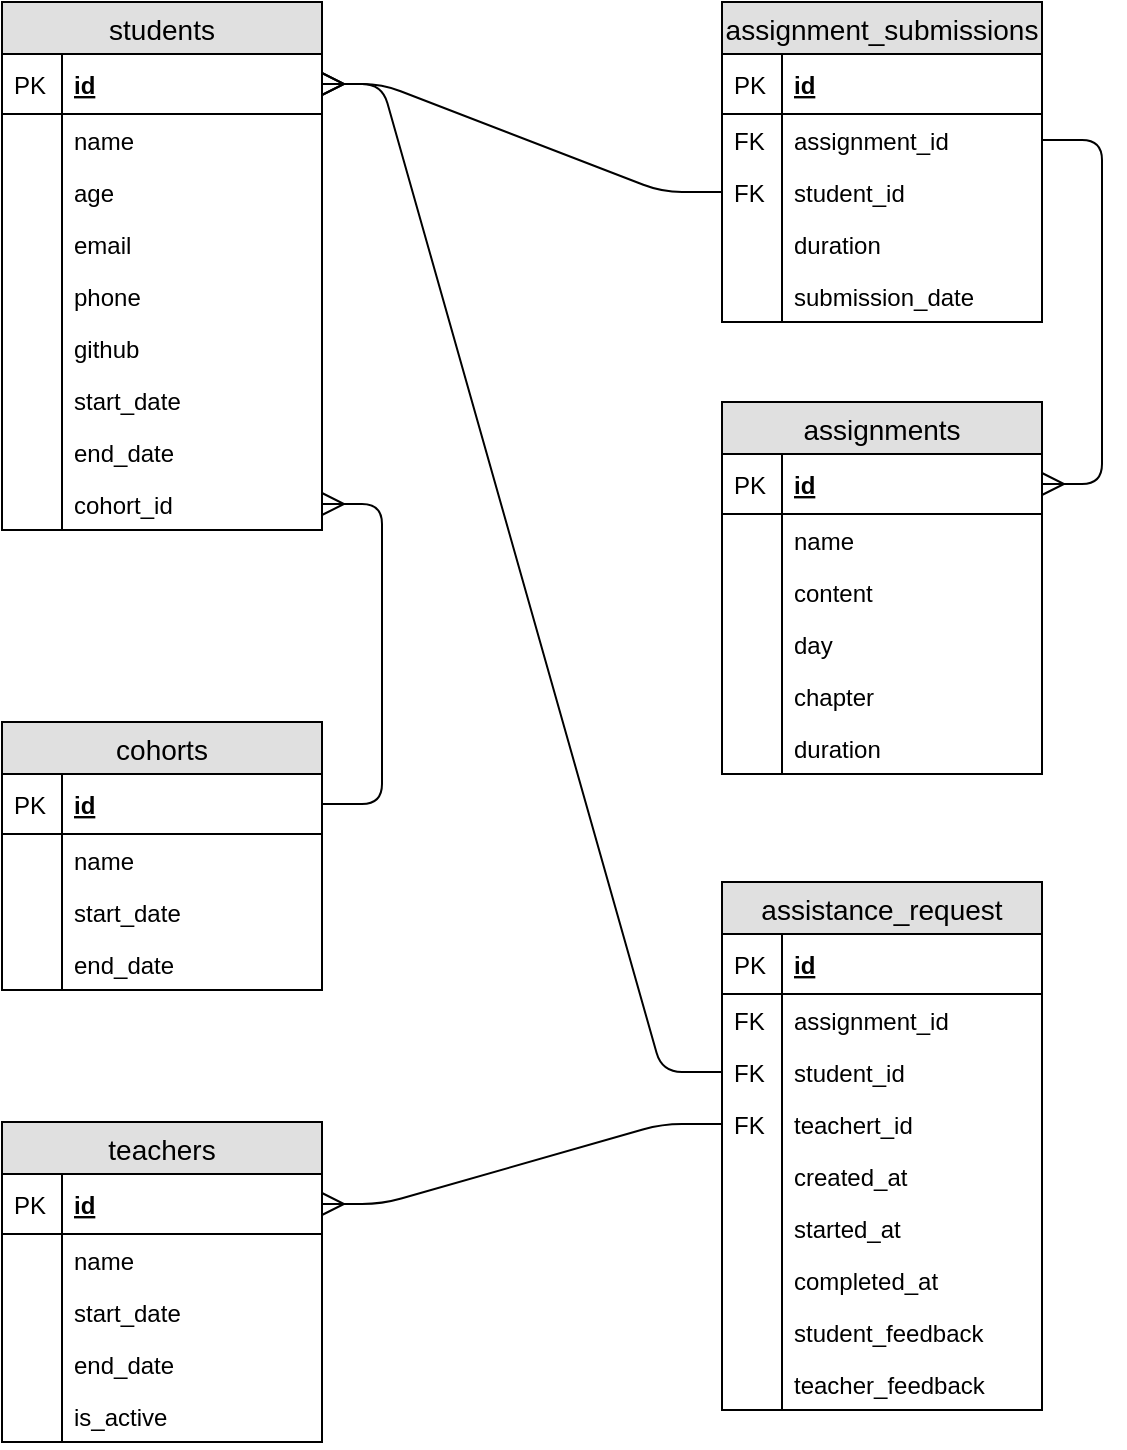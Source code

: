 <mxfile version="12.7.9" type="github"><diagram id="jnYO6TciaFrrwetjf8z1" name="Page-1"><mxGraphModel dx="1377" dy="774" grid="1" gridSize="10" guides="1" tooltips="1" connect="1" arrows="1" fold="1" page="1" pageScale="1" pageWidth="850" pageHeight="1100" math="0" shadow="0"><root><mxCell id="0"/><mxCell id="1" parent="0"/><mxCell id="robYMqr381eWGkiuXTNe-1" value="cohorts" style="swimlane;fontStyle=0;childLayout=stackLayout;horizontal=1;startSize=26;fillColor=#e0e0e0;horizontalStack=0;resizeParent=1;resizeParentMax=0;resizeLast=0;collapsible=1;marginBottom=0;swimlaneFillColor=#ffffff;align=center;fontSize=14;" vertex="1" parent="1"><mxGeometry x="80" y="440" width="160" height="134" as="geometry"/></mxCell><mxCell id="robYMqr381eWGkiuXTNe-2" value="id" style="shape=partialRectangle;top=0;left=0;right=0;bottom=1;align=left;verticalAlign=middle;fillColor=none;spacingLeft=34;spacingRight=4;overflow=hidden;rotatable=0;points=[[0,0.5],[1,0.5]];portConstraint=eastwest;dropTarget=0;fontStyle=5;fontSize=12;" vertex="1" parent="robYMqr381eWGkiuXTNe-1"><mxGeometry y="26" width="160" height="30" as="geometry"/></mxCell><mxCell id="robYMqr381eWGkiuXTNe-3" value="PK" style="shape=partialRectangle;top=0;left=0;bottom=0;fillColor=none;align=left;verticalAlign=middle;spacingLeft=4;spacingRight=4;overflow=hidden;rotatable=0;points=[];portConstraint=eastwest;part=1;fontSize=12;" vertex="1" connectable="0" parent="robYMqr381eWGkiuXTNe-2"><mxGeometry width="30" height="30" as="geometry"/></mxCell><mxCell id="robYMqr381eWGkiuXTNe-4" value="name" style="shape=partialRectangle;top=0;left=0;right=0;bottom=0;align=left;verticalAlign=top;fillColor=none;spacingLeft=34;spacingRight=4;overflow=hidden;rotatable=0;points=[[0,0.5],[1,0.5]];portConstraint=eastwest;dropTarget=0;fontSize=12;" vertex="1" parent="robYMqr381eWGkiuXTNe-1"><mxGeometry y="56" width="160" height="26" as="geometry"/></mxCell><mxCell id="robYMqr381eWGkiuXTNe-5" value="" style="shape=partialRectangle;top=0;left=0;bottom=0;fillColor=none;align=left;verticalAlign=top;spacingLeft=4;spacingRight=4;overflow=hidden;rotatable=0;points=[];portConstraint=eastwest;part=1;fontSize=12;" vertex="1" connectable="0" parent="robYMqr381eWGkiuXTNe-4"><mxGeometry width="30" height="26" as="geometry"/></mxCell><mxCell id="robYMqr381eWGkiuXTNe-6" value="start_date" style="shape=partialRectangle;top=0;left=0;right=0;bottom=0;align=left;verticalAlign=top;fillColor=none;spacingLeft=34;spacingRight=4;overflow=hidden;rotatable=0;points=[[0,0.5],[1,0.5]];portConstraint=eastwest;dropTarget=0;fontSize=12;" vertex="1" parent="robYMqr381eWGkiuXTNe-1"><mxGeometry y="82" width="160" height="26" as="geometry"/></mxCell><mxCell id="robYMqr381eWGkiuXTNe-7" value="" style="shape=partialRectangle;top=0;left=0;bottom=0;fillColor=none;align=left;verticalAlign=top;spacingLeft=4;spacingRight=4;overflow=hidden;rotatable=0;points=[];portConstraint=eastwest;part=1;fontSize=12;" vertex="1" connectable="0" parent="robYMqr381eWGkiuXTNe-6"><mxGeometry width="30" height="26" as="geometry"/></mxCell><mxCell id="robYMqr381eWGkiuXTNe-8" value="end_date" style="shape=partialRectangle;top=0;left=0;right=0;bottom=0;align=left;verticalAlign=top;fillColor=none;spacingLeft=34;spacingRight=4;overflow=hidden;rotatable=0;points=[[0,0.5],[1,0.5]];portConstraint=eastwest;dropTarget=0;fontSize=12;" vertex="1" parent="robYMqr381eWGkiuXTNe-1"><mxGeometry y="108" width="160" height="26" as="geometry"/></mxCell><mxCell id="robYMqr381eWGkiuXTNe-9" value="" style="shape=partialRectangle;top=0;left=0;bottom=0;fillColor=none;align=left;verticalAlign=top;spacingLeft=4;spacingRight=4;overflow=hidden;rotatable=0;points=[];portConstraint=eastwest;part=1;fontSize=12;" vertex="1" connectable="0" parent="robYMqr381eWGkiuXTNe-8"><mxGeometry width="30" height="26" as="geometry"/></mxCell><mxCell id="robYMqr381eWGkiuXTNe-12" value="students" style="swimlane;fontStyle=0;childLayout=stackLayout;horizontal=1;startSize=26;fillColor=#e0e0e0;horizontalStack=0;resizeParent=1;resizeParentMax=0;resizeLast=0;collapsible=1;marginBottom=0;swimlaneFillColor=#ffffff;align=center;fontSize=14;" vertex="1" parent="1"><mxGeometry x="80" y="80" width="160" height="264" as="geometry"/></mxCell><mxCell id="robYMqr381eWGkiuXTNe-13" value="id" style="shape=partialRectangle;top=0;left=0;right=0;bottom=1;align=left;verticalAlign=middle;fillColor=none;spacingLeft=34;spacingRight=4;overflow=hidden;rotatable=0;points=[[0,0.5],[1,0.5]];portConstraint=eastwest;dropTarget=0;fontStyle=5;fontSize=12;" vertex="1" parent="robYMqr381eWGkiuXTNe-12"><mxGeometry y="26" width="160" height="30" as="geometry"/></mxCell><mxCell id="robYMqr381eWGkiuXTNe-14" value="PK" style="shape=partialRectangle;top=0;left=0;bottom=0;fillColor=none;align=left;verticalAlign=middle;spacingLeft=4;spacingRight=4;overflow=hidden;rotatable=0;points=[];portConstraint=eastwest;part=1;fontSize=12;" vertex="1" connectable="0" parent="robYMqr381eWGkiuXTNe-13"><mxGeometry width="30" height="30" as="geometry"/></mxCell><mxCell id="robYMqr381eWGkiuXTNe-15" value="name" style="shape=partialRectangle;top=0;left=0;right=0;bottom=0;align=left;verticalAlign=top;fillColor=none;spacingLeft=34;spacingRight=4;overflow=hidden;rotatable=0;points=[[0,0.5],[1,0.5]];portConstraint=eastwest;dropTarget=0;fontSize=12;" vertex="1" parent="robYMqr381eWGkiuXTNe-12"><mxGeometry y="56" width="160" height="26" as="geometry"/></mxCell><mxCell id="robYMqr381eWGkiuXTNe-16" value="" style="shape=partialRectangle;top=0;left=0;bottom=0;fillColor=none;align=left;verticalAlign=top;spacingLeft=4;spacingRight=4;overflow=hidden;rotatable=0;points=[];portConstraint=eastwest;part=1;fontSize=12;" vertex="1" connectable="0" parent="robYMqr381eWGkiuXTNe-15"><mxGeometry width="30" height="26" as="geometry"/></mxCell><mxCell id="robYMqr381eWGkiuXTNe-17" value="age" style="shape=partialRectangle;top=0;left=0;right=0;bottom=0;align=left;verticalAlign=top;fillColor=none;spacingLeft=34;spacingRight=4;overflow=hidden;rotatable=0;points=[[0,0.5],[1,0.5]];portConstraint=eastwest;dropTarget=0;fontSize=12;" vertex="1" parent="robYMqr381eWGkiuXTNe-12"><mxGeometry y="82" width="160" height="26" as="geometry"/></mxCell><mxCell id="robYMqr381eWGkiuXTNe-18" value="" style="shape=partialRectangle;top=0;left=0;bottom=0;fillColor=none;align=left;verticalAlign=top;spacingLeft=4;spacingRight=4;overflow=hidden;rotatable=0;points=[];portConstraint=eastwest;part=1;fontSize=12;" vertex="1" connectable="0" parent="robYMqr381eWGkiuXTNe-17"><mxGeometry width="30" height="26" as="geometry"/></mxCell><mxCell id="robYMqr381eWGkiuXTNe-19" value="email" style="shape=partialRectangle;top=0;left=0;right=0;bottom=0;align=left;verticalAlign=top;fillColor=none;spacingLeft=34;spacingRight=4;overflow=hidden;rotatable=0;points=[[0,0.5],[1,0.5]];portConstraint=eastwest;dropTarget=0;fontSize=12;" vertex="1" parent="robYMqr381eWGkiuXTNe-12"><mxGeometry y="108" width="160" height="26" as="geometry"/></mxCell><mxCell id="robYMqr381eWGkiuXTNe-20" value="" style="shape=partialRectangle;top=0;left=0;bottom=0;fillColor=none;align=left;verticalAlign=top;spacingLeft=4;spacingRight=4;overflow=hidden;rotatable=0;points=[];portConstraint=eastwest;part=1;fontSize=12;" vertex="1" connectable="0" parent="robYMqr381eWGkiuXTNe-19"><mxGeometry width="30" height="26" as="geometry"/></mxCell><mxCell id="robYMqr381eWGkiuXTNe-67" value="phone" style="shape=partialRectangle;top=0;left=0;right=0;bottom=0;align=left;verticalAlign=top;fillColor=none;spacingLeft=34;spacingRight=4;overflow=hidden;rotatable=0;points=[[0,0.5],[1,0.5]];portConstraint=eastwest;dropTarget=0;fontSize=12;" vertex="1" parent="robYMqr381eWGkiuXTNe-12"><mxGeometry y="134" width="160" height="26" as="geometry"/></mxCell><mxCell id="robYMqr381eWGkiuXTNe-68" value="" style="shape=partialRectangle;top=0;left=0;bottom=0;fillColor=none;align=left;verticalAlign=top;spacingLeft=4;spacingRight=4;overflow=hidden;rotatable=0;points=[];portConstraint=eastwest;part=1;fontSize=12;" vertex="1" connectable="0" parent="robYMqr381eWGkiuXTNe-67"><mxGeometry width="30" height="26" as="geometry"/></mxCell><mxCell id="robYMqr381eWGkiuXTNe-69" value="github" style="shape=partialRectangle;top=0;left=0;right=0;bottom=0;align=left;verticalAlign=top;fillColor=none;spacingLeft=34;spacingRight=4;overflow=hidden;rotatable=0;points=[[0,0.5],[1,0.5]];portConstraint=eastwest;dropTarget=0;fontSize=12;" vertex="1" parent="robYMqr381eWGkiuXTNe-12"><mxGeometry y="160" width="160" height="26" as="geometry"/></mxCell><mxCell id="robYMqr381eWGkiuXTNe-70" value="" style="shape=partialRectangle;top=0;left=0;bottom=0;fillColor=none;align=left;verticalAlign=top;spacingLeft=4;spacingRight=4;overflow=hidden;rotatable=0;points=[];portConstraint=eastwest;part=1;fontSize=12;" vertex="1" connectable="0" parent="robYMqr381eWGkiuXTNe-69"><mxGeometry width="30" height="26" as="geometry"/></mxCell><mxCell id="robYMqr381eWGkiuXTNe-71" value="start_date" style="shape=partialRectangle;top=0;left=0;right=0;bottom=0;align=left;verticalAlign=top;fillColor=none;spacingLeft=34;spacingRight=4;overflow=hidden;rotatable=0;points=[[0,0.5],[1,0.5]];portConstraint=eastwest;dropTarget=0;fontSize=12;" vertex="1" parent="robYMqr381eWGkiuXTNe-12"><mxGeometry y="186" width="160" height="26" as="geometry"/></mxCell><mxCell id="robYMqr381eWGkiuXTNe-72" value="" style="shape=partialRectangle;top=0;left=0;bottom=0;fillColor=none;align=left;verticalAlign=top;spacingLeft=4;spacingRight=4;overflow=hidden;rotatable=0;points=[];portConstraint=eastwest;part=1;fontSize=12;" vertex="1" connectable="0" parent="robYMqr381eWGkiuXTNe-71"><mxGeometry width="30" height="26" as="geometry"/></mxCell><mxCell id="robYMqr381eWGkiuXTNe-73" value="end_date" style="shape=partialRectangle;top=0;left=0;right=0;bottom=0;align=left;verticalAlign=top;fillColor=none;spacingLeft=34;spacingRight=4;overflow=hidden;rotatable=0;points=[[0,0.5],[1,0.5]];portConstraint=eastwest;dropTarget=0;fontSize=12;" vertex="1" parent="robYMqr381eWGkiuXTNe-12"><mxGeometry y="212" width="160" height="26" as="geometry"/></mxCell><mxCell id="robYMqr381eWGkiuXTNe-74" value="" style="shape=partialRectangle;top=0;left=0;bottom=0;fillColor=none;align=left;verticalAlign=top;spacingLeft=4;spacingRight=4;overflow=hidden;rotatable=0;points=[];portConstraint=eastwest;part=1;fontSize=12;" vertex="1" connectable="0" parent="robYMqr381eWGkiuXTNe-73"><mxGeometry width="30" height="26" as="geometry"/></mxCell><mxCell id="robYMqr381eWGkiuXTNe-75" value="cohort_id" style="shape=partialRectangle;top=0;left=0;right=0;bottom=0;align=left;verticalAlign=top;fillColor=none;spacingLeft=34;spacingRight=4;overflow=hidden;rotatable=0;points=[[0,0.5],[1,0.5]];portConstraint=eastwest;dropTarget=0;fontSize=12;" vertex="1" parent="robYMqr381eWGkiuXTNe-12"><mxGeometry y="238" width="160" height="26" as="geometry"/></mxCell><mxCell id="robYMqr381eWGkiuXTNe-76" value="" style="shape=partialRectangle;top=0;left=0;bottom=0;fillColor=none;align=left;verticalAlign=top;spacingLeft=4;spacingRight=4;overflow=hidden;rotatable=0;points=[];portConstraint=eastwest;part=1;fontSize=12;" vertex="1" connectable="0" parent="robYMqr381eWGkiuXTNe-75"><mxGeometry width="30" height="26" as="geometry"/></mxCell><mxCell id="robYMqr381eWGkiuXTNe-23" value="assignment_submissions" style="swimlane;fontStyle=0;childLayout=stackLayout;horizontal=1;startSize=26;fillColor=#e0e0e0;horizontalStack=0;resizeParent=1;resizeParentMax=0;resizeLast=0;collapsible=1;marginBottom=0;swimlaneFillColor=#ffffff;align=center;fontSize=14;" vertex="1" parent="1"><mxGeometry x="440" y="80" width="160" height="160" as="geometry"/></mxCell><mxCell id="robYMqr381eWGkiuXTNe-24" value="id" style="shape=partialRectangle;top=0;left=0;right=0;bottom=1;align=left;verticalAlign=middle;fillColor=none;spacingLeft=34;spacingRight=4;overflow=hidden;rotatable=0;points=[[0,0.5],[1,0.5]];portConstraint=eastwest;dropTarget=0;fontStyle=5;fontSize=12;" vertex="1" parent="robYMqr381eWGkiuXTNe-23"><mxGeometry y="26" width="160" height="30" as="geometry"/></mxCell><mxCell id="robYMqr381eWGkiuXTNe-25" value="PK" style="shape=partialRectangle;top=0;left=0;bottom=0;fillColor=none;align=left;verticalAlign=middle;spacingLeft=4;spacingRight=4;overflow=hidden;rotatable=0;points=[];portConstraint=eastwest;part=1;fontSize=12;" vertex="1" connectable="0" parent="robYMqr381eWGkiuXTNe-24"><mxGeometry width="30" height="30" as="geometry"/></mxCell><mxCell id="robYMqr381eWGkiuXTNe-26" value="assignment_id" style="shape=partialRectangle;top=0;left=0;right=0;bottom=0;align=left;verticalAlign=top;fillColor=none;spacingLeft=34;spacingRight=4;overflow=hidden;rotatable=0;points=[[0,0.5],[1,0.5]];portConstraint=eastwest;dropTarget=0;fontSize=12;" vertex="1" parent="robYMqr381eWGkiuXTNe-23"><mxGeometry y="56" width="160" height="26" as="geometry"/></mxCell><mxCell id="robYMqr381eWGkiuXTNe-27" value="FK" style="shape=partialRectangle;top=0;left=0;bottom=0;fillColor=none;align=left;verticalAlign=top;spacingLeft=4;spacingRight=4;overflow=hidden;rotatable=0;points=[];portConstraint=eastwest;part=1;fontSize=12;" vertex="1" connectable="0" parent="robYMqr381eWGkiuXTNe-26"><mxGeometry width="30" height="26" as="geometry"/></mxCell><mxCell id="robYMqr381eWGkiuXTNe-28" value="student_id" style="shape=partialRectangle;top=0;left=0;right=0;bottom=0;align=left;verticalAlign=top;fillColor=none;spacingLeft=34;spacingRight=4;overflow=hidden;rotatable=0;points=[[0,0.5],[1,0.5]];portConstraint=eastwest;dropTarget=0;fontSize=12;" vertex="1" parent="robYMqr381eWGkiuXTNe-23"><mxGeometry y="82" width="160" height="26" as="geometry"/></mxCell><mxCell id="robYMqr381eWGkiuXTNe-29" value="FK" style="shape=partialRectangle;top=0;left=0;bottom=0;fillColor=none;align=left;verticalAlign=top;spacingLeft=4;spacingRight=4;overflow=hidden;rotatable=0;points=[];portConstraint=eastwest;part=1;fontSize=12;" vertex="1" connectable="0" parent="robYMqr381eWGkiuXTNe-28"><mxGeometry width="30" height="26" as="geometry"/></mxCell><mxCell id="robYMqr381eWGkiuXTNe-30" value="duration" style="shape=partialRectangle;top=0;left=0;right=0;bottom=0;align=left;verticalAlign=top;fillColor=none;spacingLeft=34;spacingRight=4;overflow=hidden;rotatable=0;points=[[0,0.5],[1,0.5]];portConstraint=eastwest;dropTarget=0;fontSize=12;" vertex="1" parent="robYMqr381eWGkiuXTNe-23"><mxGeometry y="108" width="160" height="26" as="geometry"/></mxCell><mxCell id="robYMqr381eWGkiuXTNe-31" value="" style="shape=partialRectangle;top=0;left=0;bottom=0;fillColor=none;align=left;verticalAlign=top;spacingLeft=4;spacingRight=4;overflow=hidden;rotatable=0;points=[];portConstraint=eastwest;part=1;fontSize=12;" vertex="1" connectable="0" parent="robYMqr381eWGkiuXTNe-30"><mxGeometry width="30" height="26" as="geometry"/></mxCell><mxCell id="robYMqr381eWGkiuXTNe-77" value="submission_date" style="shape=partialRectangle;top=0;left=0;right=0;bottom=0;align=left;verticalAlign=top;fillColor=none;spacingLeft=34;spacingRight=4;overflow=hidden;rotatable=0;points=[[0,0.5],[1,0.5]];portConstraint=eastwest;dropTarget=0;fontSize=12;" vertex="1" parent="robYMqr381eWGkiuXTNe-23"><mxGeometry y="134" width="160" height="26" as="geometry"/></mxCell><mxCell id="robYMqr381eWGkiuXTNe-78" value="" style="shape=partialRectangle;top=0;left=0;bottom=0;fillColor=none;align=left;verticalAlign=top;spacingLeft=4;spacingRight=4;overflow=hidden;rotatable=0;points=[];portConstraint=eastwest;part=1;fontSize=12;" vertex="1" connectable="0" parent="robYMqr381eWGkiuXTNe-77"><mxGeometry width="30" height="26" as="geometry"/></mxCell><mxCell id="robYMqr381eWGkiuXTNe-34" value="assignments" style="swimlane;fontStyle=0;childLayout=stackLayout;horizontal=1;startSize=26;fillColor=#e0e0e0;horizontalStack=0;resizeParent=1;resizeParentMax=0;resizeLast=0;collapsible=1;marginBottom=0;swimlaneFillColor=#ffffff;align=center;fontSize=14;" vertex="1" parent="1"><mxGeometry x="440" y="280" width="160" height="186" as="geometry"/></mxCell><mxCell id="robYMqr381eWGkiuXTNe-35" value="id" style="shape=partialRectangle;top=0;left=0;right=0;bottom=1;align=left;verticalAlign=middle;fillColor=none;spacingLeft=34;spacingRight=4;overflow=hidden;rotatable=0;points=[[0,0.5],[1,0.5]];portConstraint=eastwest;dropTarget=0;fontStyle=5;fontSize=12;" vertex="1" parent="robYMqr381eWGkiuXTNe-34"><mxGeometry y="26" width="160" height="30" as="geometry"/></mxCell><mxCell id="robYMqr381eWGkiuXTNe-36" value="PK" style="shape=partialRectangle;top=0;left=0;bottom=0;fillColor=none;align=left;verticalAlign=middle;spacingLeft=4;spacingRight=4;overflow=hidden;rotatable=0;points=[];portConstraint=eastwest;part=1;fontSize=12;" vertex="1" connectable="0" parent="robYMqr381eWGkiuXTNe-35"><mxGeometry width="30" height="30" as="geometry"/></mxCell><mxCell id="robYMqr381eWGkiuXTNe-37" value="name" style="shape=partialRectangle;top=0;left=0;right=0;bottom=0;align=left;verticalAlign=top;fillColor=none;spacingLeft=34;spacingRight=4;overflow=hidden;rotatable=0;points=[[0,0.5],[1,0.5]];portConstraint=eastwest;dropTarget=0;fontSize=12;" vertex="1" parent="robYMqr381eWGkiuXTNe-34"><mxGeometry y="56" width="160" height="26" as="geometry"/></mxCell><mxCell id="robYMqr381eWGkiuXTNe-38" value="" style="shape=partialRectangle;top=0;left=0;bottom=0;fillColor=none;align=left;verticalAlign=top;spacingLeft=4;spacingRight=4;overflow=hidden;rotatable=0;points=[];portConstraint=eastwest;part=1;fontSize=12;" vertex="1" connectable="0" parent="robYMqr381eWGkiuXTNe-37"><mxGeometry width="30" height="26" as="geometry"/></mxCell><mxCell id="robYMqr381eWGkiuXTNe-39" value="content" style="shape=partialRectangle;top=0;left=0;right=0;bottom=0;align=left;verticalAlign=top;fillColor=none;spacingLeft=34;spacingRight=4;overflow=hidden;rotatable=0;points=[[0,0.5],[1,0.5]];portConstraint=eastwest;dropTarget=0;fontSize=12;" vertex="1" parent="robYMqr381eWGkiuXTNe-34"><mxGeometry y="82" width="160" height="26" as="geometry"/></mxCell><mxCell id="robYMqr381eWGkiuXTNe-40" value="" style="shape=partialRectangle;top=0;left=0;bottom=0;fillColor=none;align=left;verticalAlign=top;spacingLeft=4;spacingRight=4;overflow=hidden;rotatable=0;points=[];portConstraint=eastwest;part=1;fontSize=12;" vertex="1" connectable="0" parent="robYMqr381eWGkiuXTNe-39"><mxGeometry width="30" height="26" as="geometry"/></mxCell><mxCell id="robYMqr381eWGkiuXTNe-41" value="day" style="shape=partialRectangle;top=0;left=0;right=0;bottom=0;align=left;verticalAlign=top;fillColor=none;spacingLeft=34;spacingRight=4;overflow=hidden;rotatable=0;points=[[0,0.5],[1,0.5]];portConstraint=eastwest;dropTarget=0;fontSize=12;" vertex="1" parent="robYMqr381eWGkiuXTNe-34"><mxGeometry y="108" width="160" height="26" as="geometry"/></mxCell><mxCell id="robYMqr381eWGkiuXTNe-42" value="" style="shape=partialRectangle;top=0;left=0;bottom=0;fillColor=none;align=left;verticalAlign=top;spacingLeft=4;spacingRight=4;overflow=hidden;rotatable=0;points=[];portConstraint=eastwest;part=1;fontSize=12;" vertex="1" connectable="0" parent="robYMqr381eWGkiuXTNe-41"><mxGeometry width="30" height="26" as="geometry"/></mxCell><mxCell id="robYMqr381eWGkiuXTNe-79" value="chapter" style="shape=partialRectangle;top=0;left=0;right=0;bottom=0;align=left;verticalAlign=top;fillColor=none;spacingLeft=34;spacingRight=4;overflow=hidden;rotatable=0;points=[[0,0.5],[1,0.5]];portConstraint=eastwest;dropTarget=0;fontSize=12;" vertex="1" parent="robYMqr381eWGkiuXTNe-34"><mxGeometry y="134" width="160" height="26" as="geometry"/></mxCell><mxCell id="robYMqr381eWGkiuXTNe-80" value="" style="shape=partialRectangle;top=0;left=0;bottom=0;fillColor=none;align=left;verticalAlign=top;spacingLeft=4;spacingRight=4;overflow=hidden;rotatable=0;points=[];portConstraint=eastwest;part=1;fontSize=12;" vertex="1" connectable="0" parent="robYMqr381eWGkiuXTNe-79"><mxGeometry width="30" height="26" as="geometry"/></mxCell><mxCell id="robYMqr381eWGkiuXTNe-81" value="duration" style="shape=partialRectangle;top=0;left=0;right=0;bottom=0;align=left;verticalAlign=top;fillColor=none;spacingLeft=34;spacingRight=4;overflow=hidden;rotatable=0;points=[[0,0.5],[1,0.5]];portConstraint=eastwest;dropTarget=0;fontSize=12;" vertex="1" parent="robYMqr381eWGkiuXTNe-34"><mxGeometry y="160" width="160" height="26" as="geometry"/></mxCell><mxCell id="robYMqr381eWGkiuXTNe-82" value="" style="shape=partialRectangle;top=0;left=0;bottom=0;fillColor=none;align=left;verticalAlign=top;spacingLeft=4;spacingRight=4;overflow=hidden;rotatable=0;points=[];portConstraint=eastwest;part=1;fontSize=12;" vertex="1" connectable="0" parent="robYMqr381eWGkiuXTNe-81"><mxGeometry width="30" height="26" as="geometry"/></mxCell><mxCell id="robYMqr381eWGkiuXTNe-45" value="teachers" style="swimlane;fontStyle=0;childLayout=stackLayout;horizontal=1;startSize=26;fillColor=#e0e0e0;horizontalStack=0;resizeParent=1;resizeParentMax=0;resizeLast=0;collapsible=1;marginBottom=0;swimlaneFillColor=#ffffff;align=center;fontSize=14;" vertex="1" parent="1"><mxGeometry x="80" y="640" width="160" height="160" as="geometry"/></mxCell><mxCell id="robYMqr381eWGkiuXTNe-46" value="id" style="shape=partialRectangle;top=0;left=0;right=0;bottom=1;align=left;verticalAlign=middle;fillColor=none;spacingLeft=34;spacingRight=4;overflow=hidden;rotatable=0;points=[[0,0.5],[1,0.5]];portConstraint=eastwest;dropTarget=0;fontStyle=5;fontSize=12;" vertex="1" parent="robYMqr381eWGkiuXTNe-45"><mxGeometry y="26" width="160" height="30" as="geometry"/></mxCell><mxCell id="robYMqr381eWGkiuXTNe-47" value="PK" style="shape=partialRectangle;top=0;left=0;bottom=0;fillColor=none;align=left;verticalAlign=middle;spacingLeft=4;spacingRight=4;overflow=hidden;rotatable=0;points=[];portConstraint=eastwest;part=1;fontSize=12;" vertex="1" connectable="0" parent="robYMqr381eWGkiuXTNe-46"><mxGeometry width="30" height="30" as="geometry"/></mxCell><mxCell id="robYMqr381eWGkiuXTNe-48" value="name" style="shape=partialRectangle;top=0;left=0;right=0;bottom=0;align=left;verticalAlign=top;fillColor=none;spacingLeft=34;spacingRight=4;overflow=hidden;rotatable=0;points=[[0,0.5],[1,0.5]];portConstraint=eastwest;dropTarget=0;fontSize=12;" vertex="1" parent="robYMqr381eWGkiuXTNe-45"><mxGeometry y="56" width="160" height="26" as="geometry"/></mxCell><mxCell id="robYMqr381eWGkiuXTNe-49" value="" style="shape=partialRectangle;top=0;left=0;bottom=0;fillColor=none;align=left;verticalAlign=top;spacingLeft=4;spacingRight=4;overflow=hidden;rotatable=0;points=[];portConstraint=eastwest;part=1;fontSize=12;" vertex="1" connectable="0" parent="robYMqr381eWGkiuXTNe-48"><mxGeometry width="30" height="26" as="geometry"/></mxCell><mxCell id="robYMqr381eWGkiuXTNe-50" value="start_date" style="shape=partialRectangle;top=0;left=0;right=0;bottom=0;align=left;verticalAlign=top;fillColor=none;spacingLeft=34;spacingRight=4;overflow=hidden;rotatable=0;points=[[0,0.5],[1,0.5]];portConstraint=eastwest;dropTarget=0;fontSize=12;" vertex="1" parent="robYMqr381eWGkiuXTNe-45"><mxGeometry y="82" width="160" height="26" as="geometry"/></mxCell><mxCell id="robYMqr381eWGkiuXTNe-51" value="" style="shape=partialRectangle;top=0;left=0;bottom=0;fillColor=none;align=left;verticalAlign=top;spacingLeft=4;spacingRight=4;overflow=hidden;rotatable=0;points=[];portConstraint=eastwest;part=1;fontSize=12;" vertex="1" connectable="0" parent="robYMqr381eWGkiuXTNe-50"><mxGeometry width="30" height="26" as="geometry"/></mxCell><mxCell id="robYMqr381eWGkiuXTNe-52" value="end_date" style="shape=partialRectangle;top=0;left=0;right=0;bottom=0;align=left;verticalAlign=top;fillColor=none;spacingLeft=34;spacingRight=4;overflow=hidden;rotatable=0;points=[[0,0.5],[1,0.5]];portConstraint=eastwest;dropTarget=0;fontSize=12;" vertex="1" parent="robYMqr381eWGkiuXTNe-45"><mxGeometry y="108" width="160" height="26" as="geometry"/></mxCell><mxCell id="robYMqr381eWGkiuXTNe-53" value="" style="shape=partialRectangle;top=0;left=0;bottom=0;fillColor=none;align=left;verticalAlign=top;spacingLeft=4;spacingRight=4;overflow=hidden;rotatable=0;points=[];portConstraint=eastwest;part=1;fontSize=12;" vertex="1" connectable="0" parent="robYMqr381eWGkiuXTNe-52"><mxGeometry width="30" height="26" as="geometry"/></mxCell><mxCell id="robYMqr381eWGkiuXTNe-93" value="is_active" style="shape=partialRectangle;top=0;left=0;right=0;bottom=0;align=left;verticalAlign=top;fillColor=none;spacingLeft=34;spacingRight=4;overflow=hidden;rotatable=0;points=[[0,0.5],[1,0.5]];portConstraint=eastwest;dropTarget=0;fontSize=12;" vertex="1" parent="robYMqr381eWGkiuXTNe-45"><mxGeometry y="134" width="160" height="26" as="geometry"/></mxCell><mxCell id="robYMqr381eWGkiuXTNe-94" value="" style="shape=partialRectangle;top=0;left=0;bottom=0;fillColor=none;align=left;verticalAlign=top;spacingLeft=4;spacingRight=4;overflow=hidden;rotatable=0;points=[];portConstraint=eastwest;part=1;fontSize=12;" vertex="1" connectable="0" parent="robYMqr381eWGkiuXTNe-93"><mxGeometry width="30" height="26" as="geometry"/></mxCell><mxCell id="robYMqr381eWGkiuXTNe-56" value="assistance_request" style="swimlane;fontStyle=0;childLayout=stackLayout;horizontal=1;startSize=26;fillColor=#e0e0e0;horizontalStack=0;resizeParent=1;resizeParentMax=0;resizeLast=0;collapsible=1;marginBottom=0;swimlaneFillColor=#ffffff;align=center;fontSize=14;" vertex="1" parent="1"><mxGeometry x="440" y="520" width="160" height="264" as="geometry"/></mxCell><mxCell id="robYMqr381eWGkiuXTNe-57" value="id" style="shape=partialRectangle;top=0;left=0;right=0;bottom=1;align=left;verticalAlign=middle;fillColor=none;spacingLeft=34;spacingRight=4;overflow=hidden;rotatable=0;points=[[0,0.5],[1,0.5]];portConstraint=eastwest;dropTarget=0;fontStyle=5;fontSize=12;" vertex="1" parent="robYMqr381eWGkiuXTNe-56"><mxGeometry y="26" width="160" height="30" as="geometry"/></mxCell><mxCell id="robYMqr381eWGkiuXTNe-58" value="PK" style="shape=partialRectangle;top=0;left=0;bottom=0;fillColor=none;align=left;verticalAlign=middle;spacingLeft=4;spacingRight=4;overflow=hidden;rotatable=0;points=[];portConstraint=eastwest;part=1;fontSize=12;" vertex="1" connectable="0" parent="robYMqr381eWGkiuXTNe-57"><mxGeometry width="30" height="30" as="geometry"/></mxCell><mxCell id="robYMqr381eWGkiuXTNe-59" value="assignment_id" style="shape=partialRectangle;top=0;left=0;right=0;bottom=0;align=left;verticalAlign=top;fillColor=none;spacingLeft=34;spacingRight=4;overflow=hidden;rotatable=0;points=[[0,0.5],[1,0.5]];portConstraint=eastwest;dropTarget=0;fontSize=12;" vertex="1" parent="robYMqr381eWGkiuXTNe-56"><mxGeometry y="56" width="160" height="26" as="geometry"/></mxCell><mxCell id="robYMqr381eWGkiuXTNe-60" value="FK" style="shape=partialRectangle;top=0;left=0;bottom=0;fillColor=none;align=left;verticalAlign=top;spacingLeft=4;spacingRight=4;overflow=hidden;rotatable=0;points=[];portConstraint=eastwest;part=1;fontSize=12;" vertex="1" connectable="0" parent="robYMqr381eWGkiuXTNe-59"><mxGeometry width="30" height="26" as="geometry"/></mxCell><mxCell id="robYMqr381eWGkiuXTNe-61" value="student_id" style="shape=partialRectangle;top=0;left=0;right=0;bottom=0;align=left;verticalAlign=top;fillColor=none;spacingLeft=34;spacingRight=4;overflow=hidden;rotatable=0;points=[[0,0.5],[1,0.5]];portConstraint=eastwest;dropTarget=0;fontSize=12;" vertex="1" parent="robYMqr381eWGkiuXTNe-56"><mxGeometry y="82" width="160" height="26" as="geometry"/></mxCell><mxCell id="robYMqr381eWGkiuXTNe-62" value="FK" style="shape=partialRectangle;top=0;left=0;bottom=0;fillColor=none;align=left;verticalAlign=top;spacingLeft=4;spacingRight=4;overflow=hidden;rotatable=0;points=[];portConstraint=eastwest;part=1;fontSize=12;" vertex="1" connectable="0" parent="robYMqr381eWGkiuXTNe-61"><mxGeometry width="30" height="26" as="geometry"/></mxCell><mxCell id="robYMqr381eWGkiuXTNe-63" value="teachert_id" style="shape=partialRectangle;top=0;left=0;right=0;bottom=0;align=left;verticalAlign=top;fillColor=none;spacingLeft=34;spacingRight=4;overflow=hidden;rotatable=0;points=[[0,0.5],[1,0.5]];portConstraint=eastwest;dropTarget=0;fontSize=12;" vertex="1" parent="robYMqr381eWGkiuXTNe-56"><mxGeometry y="108" width="160" height="26" as="geometry"/></mxCell><mxCell id="robYMqr381eWGkiuXTNe-64" value="FK" style="shape=partialRectangle;top=0;left=0;bottom=0;fillColor=none;align=left;verticalAlign=top;spacingLeft=4;spacingRight=4;overflow=hidden;rotatable=0;points=[];portConstraint=eastwest;part=1;fontSize=12;" vertex="1" connectable="0" parent="robYMqr381eWGkiuXTNe-63"><mxGeometry width="30" height="26" as="geometry"/></mxCell><mxCell id="robYMqr381eWGkiuXTNe-83" value="created_at" style="shape=partialRectangle;top=0;left=0;right=0;bottom=0;align=left;verticalAlign=top;fillColor=none;spacingLeft=34;spacingRight=4;overflow=hidden;rotatable=0;points=[[0,0.5],[1,0.5]];portConstraint=eastwest;dropTarget=0;fontSize=12;" vertex="1" parent="robYMqr381eWGkiuXTNe-56"><mxGeometry y="134" width="160" height="26" as="geometry"/></mxCell><mxCell id="robYMqr381eWGkiuXTNe-84" value="" style="shape=partialRectangle;top=0;left=0;bottom=0;fillColor=none;align=left;verticalAlign=top;spacingLeft=4;spacingRight=4;overflow=hidden;rotatable=0;points=[];portConstraint=eastwest;part=1;fontSize=12;" vertex="1" connectable="0" parent="robYMqr381eWGkiuXTNe-83"><mxGeometry width="30" height="26" as="geometry"/></mxCell><mxCell id="robYMqr381eWGkiuXTNe-85" value="started_at" style="shape=partialRectangle;top=0;left=0;right=0;bottom=0;align=left;verticalAlign=top;fillColor=none;spacingLeft=34;spacingRight=4;overflow=hidden;rotatable=0;points=[[0,0.5],[1,0.5]];portConstraint=eastwest;dropTarget=0;fontSize=12;" vertex="1" parent="robYMqr381eWGkiuXTNe-56"><mxGeometry y="160" width="160" height="26" as="geometry"/></mxCell><mxCell id="robYMqr381eWGkiuXTNe-86" value="" style="shape=partialRectangle;top=0;left=0;bottom=0;fillColor=none;align=left;verticalAlign=top;spacingLeft=4;spacingRight=4;overflow=hidden;rotatable=0;points=[];portConstraint=eastwest;part=1;fontSize=12;" vertex="1" connectable="0" parent="robYMqr381eWGkiuXTNe-85"><mxGeometry width="30" height="26" as="geometry"/></mxCell><mxCell id="robYMqr381eWGkiuXTNe-87" value="completed_at" style="shape=partialRectangle;top=0;left=0;right=0;bottom=0;align=left;verticalAlign=top;fillColor=none;spacingLeft=34;spacingRight=4;overflow=hidden;rotatable=0;points=[[0,0.5],[1,0.5]];portConstraint=eastwest;dropTarget=0;fontSize=12;" vertex="1" parent="robYMqr381eWGkiuXTNe-56"><mxGeometry y="186" width="160" height="26" as="geometry"/></mxCell><mxCell id="robYMqr381eWGkiuXTNe-88" value="" style="shape=partialRectangle;top=0;left=0;bottom=0;fillColor=none;align=left;verticalAlign=top;spacingLeft=4;spacingRight=4;overflow=hidden;rotatable=0;points=[];portConstraint=eastwest;part=1;fontSize=12;" vertex="1" connectable="0" parent="robYMqr381eWGkiuXTNe-87"><mxGeometry width="30" height="26" as="geometry"/></mxCell><mxCell id="robYMqr381eWGkiuXTNe-89" value="student_feedback" style="shape=partialRectangle;top=0;left=0;right=0;bottom=0;align=left;verticalAlign=top;fillColor=none;spacingLeft=34;spacingRight=4;overflow=hidden;rotatable=0;points=[[0,0.5],[1,0.5]];portConstraint=eastwest;dropTarget=0;fontSize=12;" vertex="1" parent="robYMqr381eWGkiuXTNe-56"><mxGeometry y="212" width="160" height="26" as="geometry"/></mxCell><mxCell id="robYMqr381eWGkiuXTNe-90" value="" style="shape=partialRectangle;top=0;left=0;bottom=0;fillColor=none;align=left;verticalAlign=top;spacingLeft=4;spacingRight=4;overflow=hidden;rotatable=0;points=[];portConstraint=eastwest;part=1;fontSize=12;" vertex="1" connectable="0" parent="robYMqr381eWGkiuXTNe-89"><mxGeometry width="30" height="26" as="geometry"/></mxCell><mxCell id="robYMqr381eWGkiuXTNe-91" value="teacher_feedback" style="shape=partialRectangle;top=0;left=0;right=0;bottom=0;align=left;verticalAlign=top;fillColor=none;spacingLeft=34;spacingRight=4;overflow=hidden;rotatable=0;points=[[0,0.5],[1,0.5]];portConstraint=eastwest;dropTarget=0;fontSize=12;" vertex="1" parent="robYMqr381eWGkiuXTNe-56"><mxGeometry y="238" width="160" height="26" as="geometry"/></mxCell><mxCell id="robYMqr381eWGkiuXTNe-92" value="" style="shape=partialRectangle;top=0;left=0;bottom=0;fillColor=none;align=left;verticalAlign=top;spacingLeft=4;spacingRight=4;overflow=hidden;rotatable=0;points=[];portConstraint=eastwest;part=1;fontSize=12;" vertex="1" connectable="0" parent="robYMqr381eWGkiuXTNe-91"><mxGeometry width="30" height="26" as="geometry"/></mxCell><mxCell id="robYMqr381eWGkiuXTNe-95" value="" style="edgeStyle=entityRelationEdgeStyle;fontSize=12;html=1;endArrow=ERmany;endSize=9;startSize=9;" edge="1" parent="1" source="robYMqr381eWGkiuXTNe-2" target="robYMqr381eWGkiuXTNe-75"><mxGeometry width="100" height="100" relative="1" as="geometry"><mxPoint x="280" y="430" as="sourcePoint"/><mxPoint x="330" y="340" as="targetPoint"/></mxGeometry></mxCell><mxCell id="robYMqr381eWGkiuXTNe-96" value="" style="edgeStyle=entityRelationEdgeStyle;fontSize=12;html=1;endArrow=ERmany;endSize=9;startSize=9;" edge="1" parent="1" source="robYMqr381eWGkiuXTNe-28" target="robYMqr381eWGkiuXTNe-13"><mxGeometry width="100" height="100" relative="1" as="geometry"><mxPoint x="340" y="466" as="sourcePoint"/><mxPoint x="340" y="316" as="targetPoint"/></mxGeometry></mxCell><mxCell id="robYMqr381eWGkiuXTNe-97" value="" style="edgeStyle=entityRelationEdgeStyle;fontSize=12;html=1;endArrow=ERmany;endSize=9;startSize=9;" edge="1" parent="1" source="robYMqr381eWGkiuXTNe-63" target="robYMqr381eWGkiuXTNe-46"><mxGeometry width="100" height="100" relative="1" as="geometry"><mxPoint x="330" y="700" as="sourcePoint"/><mxPoint x="330" y="550" as="targetPoint"/></mxGeometry></mxCell><mxCell id="robYMqr381eWGkiuXTNe-98" value="" style="edgeStyle=entityRelationEdgeStyle;fontSize=12;html=1;endArrow=ERmany;endSize=9;startSize=9;" edge="1" parent="1" source="robYMqr381eWGkiuXTNe-26" target="robYMqr381eWGkiuXTNe-35"><mxGeometry width="100" height="100" relative="1" as="geometry"><mxPoint x="380" y="490" as="sourcePoint"/><mxPoint x="380" y="340" as="targetPoint"/></mxGeometry></mxCell><mxCell id="robYMqr381eWGkiuXTNe-99" value="" style="edgeStyle=entityRelationEdgeStyle;fontSize=12;html=1;endArrow=ERmany;endSize=9;startSize=9;" edge="1" parent="1" source="robYMqr381eWGkiuXTNe-61" target="robYMqr381eWGkiuXTNe-13"><mxGeometry width="100" height="100" relative="1" as="geometry"><mxPoint x="280" y="521" as="sourcePoint"/><mxPoint x="280" y="371" as="targetPoint"/></mxGeometry></mxCell></root></mxGraphModel></diagram></mxfile>